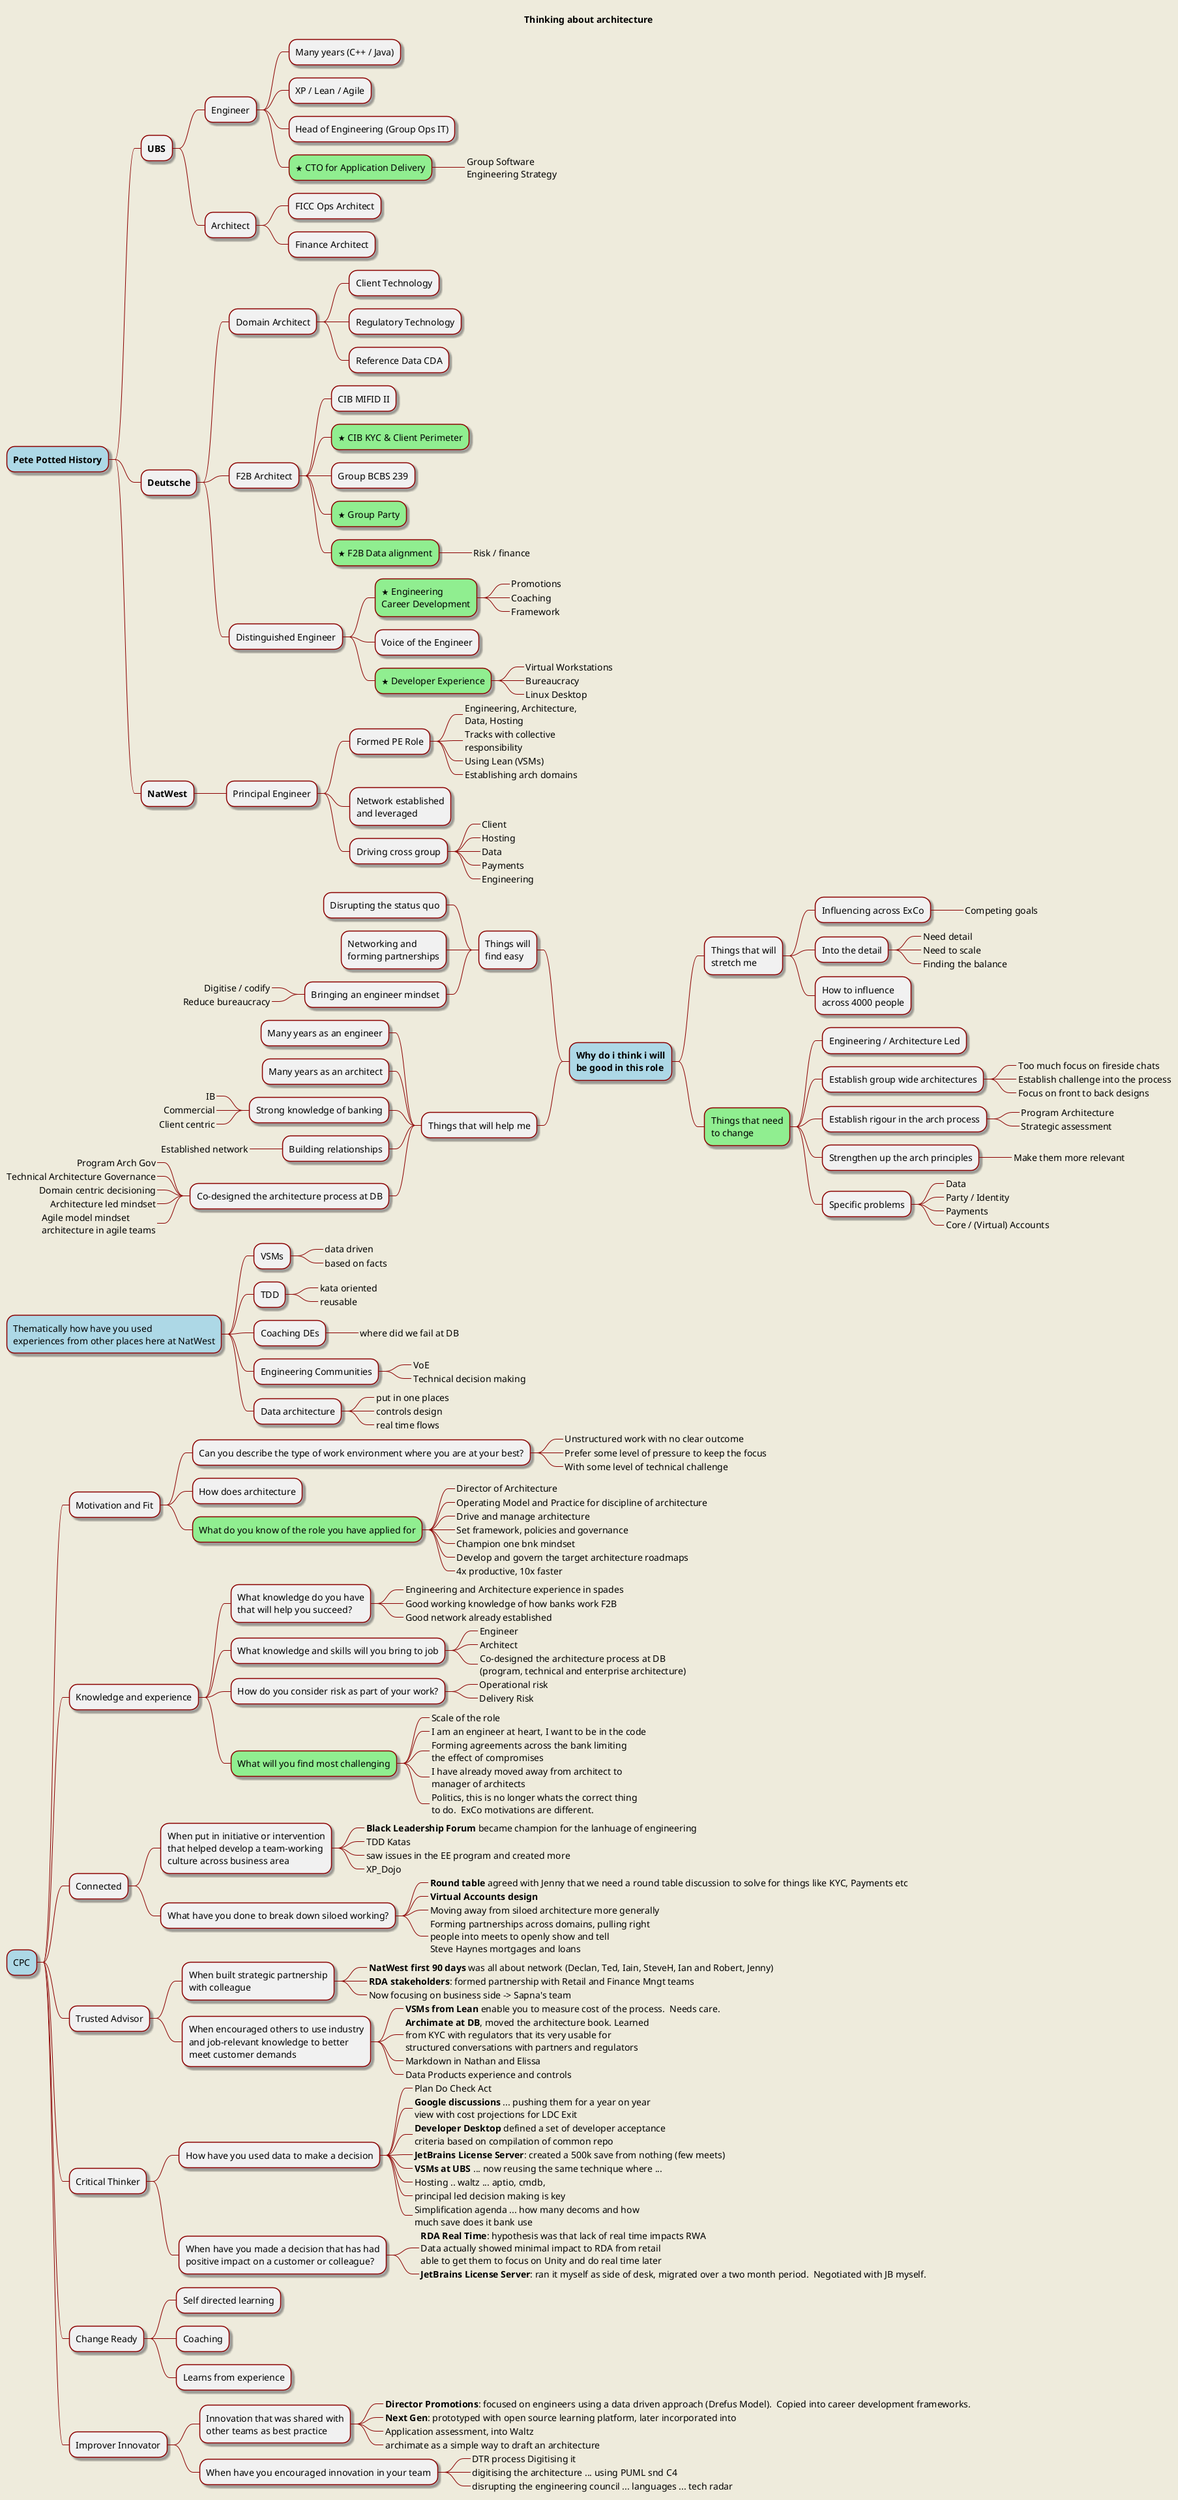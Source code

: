@startmindmap
title Thinking about architecture

skinparam shadowing true
skinparam backgroundColor #EEEBDC
skinparam ArrowColor black
skinparam noteBorderColor black

<style>
mindmapDiagram {
    LineColor darkred
}
</style>

*[#lightblue] <b>Pete Potted History</b>
    * <b>UBS</b>
        * Engineer
            * Many years (C++ / Java)
            * XP / Lean / Agile
            * Head of Engineering (Group Ops IT)
            *[#lightgreen] <&star> CTO for Application Delivery
                *_ Group Software\nEngineering Strategy
        * Architect
            * FICC Ops Architect
            * Finance Architect
    * <b>Deutsche</b>
        * Domain Architect
            * Client Technology
            * Regulatory Technology
            * Reference Data CDA
        * F2B Architect
            * CIB MIFID II
            *[#lightgreen] <&star> CIB KYC & Client Perimeter
            * Group BCBS 239
            *[#lightgreen] <&star> Group Party
            *[#lightgreen] <&star> F2B Data alignment
                *_ Risk / finance
        * Distinguished Engineer
            *[#lightgreen] <&star> Engineering\nCareer Development
                *_ Promotions
                *_ Coaching
                *_ Framework
            * Voice of the Engineer
            *[#lightgreen] <&star> Developer Experience
                *_ Virtual Workstations
                *_ Bureaucracy
                *_ Linux Desktop
    * <b>NatWest</b>
        * Principal Engineer
            * Formed PE Role
                *_ Engineering, Architecture,\nData, Hosting
                *_ Tracks with collective\nresponsibility
                *_ Using Lean (VSMs)
                *_ Establishing arch domains
            * Network established\nand leveraged
            * Driving cross group
                *_ Client
                *_ Hosting
                *_ Data
                *_ Payments
                *_ Engineering

*[#lightblue] <b>Why do i think i will</b>\n<b>be good in this role</b>
left side
    * Things will\nfind easy
        * Disrupting the status quo
        * Networking and\nforming partnerships
        * Bringing an engineer mindset
            *_ Digitise / codify
            *_ Reduce bureaucracy
    * Things that will help me
        * Many years as an engineer
        * Many years as an architect
        * Strong knowledge of banking
            *_ IB
            *_ Commercial
            *_ Client centric
        * Building relationships
            *_ Established network
        * Co-designed the architecture process at DB
            *_ Program Arch Gov
            *_ Technical Architecture Governance
            *_ Domain centric decisioning
            *_ Architecture led mindset
            *_ Agile model mindset\narchitecture in agile teams

right side
    * Things that will\nstretch me
        * Influencing across ExCo
            *_ Competing goals
        * Into the detail
            *_ Need detail
            *_ Need to scale
            *_ Finding the balance
        * How to influence\nacross 4000 people
    *[#lightgreen] Things that need\nto change
        * Engineering / Architecture Led
        * Establish group wide architectures
            *_ Too much focus on fireside chats
            *_ Establish challenge into the process
            *_ Focus on front to back designs
        * Establish rigour in the arch process
            *_ Program Architecture
            *_ Strategic assessment
        * Strengthen up the arch principles
            *_ Make them more relevant
        * Specific problems
            *_ Data
            *_ Party / Identity
            *_ Payments
            *_ Core / (Virtual) Accounts

*[#lightblue] Thematically how have you used\nexperiences from other places here at NatWest
    * VSMs
        *_ data driven
        *_ based on facts
    * TDD
        *_ kata oriented
        *_ reusable
    * Coaching DEs
        *_ where did we fail at DB
    * Engineering Communities
        *_ VoE
        *_ Technical decision making
    * Data architecture
        *_ put in one places
        *_ controls design
        *_ real time flows


*[#lightblue] CPC
    * Motivation and Fit
        * Can you describe the type of work environment where you are at your best?
            *_ Unstructured work with no clear outcome
            *_ Prefer some level of pressure to keep the focus
            *_ With some level of technical challenge
        * How does architecture
        *[#lightgreen] What do you know of the role you have applied for
            *_ Director of Architecture
            *_ Operating Model and Practice for discipline of architecture
            *_ Drive and manage architecture
            *_ Set framework, policies and governance
            *_ Champion one bnk mindset
            *_ Develop and govern the target architecture roadmaps
            *_ 4x productive, 10x faster
    * Knowledge and experience
        * What knowledge do you have\nthat will help you succeed?
            *_ Engineering and Architecture experience in spades
            *_ Good working knowledge of how banks work F2B
            *_ Good network already established
        * What knowledge and skills will you bring to job
            *_ Engineer
            *_ Architect
            *_ Co-designed the architecture process at DB\n(program, technical and enterprise architecture)
        * How do you consider risk as part of your work?
            *_ Operational risk
            *_ Delivery Risk
        *[#lightgreen] What will you find most challenging
            *_ Scale of the role
            *_ I am an engineer at heart, I want to be in the code
            *_ Forming agreements across the bank limiting\nthe effect of compromises
            *_ I have already moved away from architect to\nmanager of architects
            *_ Politics, this is no longer whats the correct thing\nto do.  ExCo motivations are different.
    * Connected
        * When put in initiative or intervention\nthat helped develop a team-working\nculture across business area
            *_ <b>Black Leadership Forum</b> became champion for the lanhuage of engineering
            *_ TDD Katas
            *_ saw issues in the EE program and created more
            *_ XP_Dojo
        * What have you done to break down siloed working?
            *_ <b>Round table</b> agreed with Jenny that we need a round table discussion to solve for things like KYC, Payments etc
            *_ <b>Virtual Accounts design</b>
            *_ Moving away from siloed architecture more generally
            *_ Forming partnerships across domains, pulling right\npeople into meets to openly show and tell\nSteve Haynes mortgages and loans
    * Trusted Advisor
        * When built strategic partnership\nwith colleague
            *_ <b>NatWest first 90 days</b> was all about network (Declan, Ted, Iain, SteveH, Ian and Robert, Jenny)
            *_ <b>RDA stakeholders</b>: formed partnership with Retail and Finance Mngt teams
            *_ Now focusing on business side -> Sapna's team
        * When encouraged others to use industry\nand job-relevant knowledge to better\nmeet customer demands
            *_ <b>VSMs from Lean</b> enable you to measure cost of the process.  Needs care.
            *_ <b>Archimate at DB</b>, moved the architecture book. Learned\nfrom KYC with regulators that its very usable for\nstructured conversations with partners and regulators
            *_ Markdown in Nathan and Elissa
            *_ Data Products experience and controls
    * Critical Thinker
        * How have you used data to make a decision
            *_ Plan Do Check Act
            *_ <b>Google discussions</B> ... pushing them for a year on year\nview with cost projections for LDC Exit
            *_ <b>Developer Desktop</b> defined a set of developer acceptance\ncriteria based on compilation of common repo
            *_ <b>JetBrains License Server</b>: created a 500k save from nothing (few meets)
            *_ <b>VSMs at UBS</b> ... now reusing the same technique where ...
            *_ Hosting .. waltz ... aptio, cmdb,
            *_ principal led decision making is key
            *_ Simplification agenda ... how many decoms and how\nmuch save does it bank use
        * When have you made a decision that has had\npositive impact on a customer or colleague?
            *_ <b>RDA Real Time</b>: hypothesis was that lack of real time impacts RWA\nData actually showed minimal impact to RDA from retail\nable to get them to focus on Unity and do real time later
            *_ <b>JetBrains License Server</b>: ran it myself as side of desk, migrated over a two month period.  Negotiated with JB myself.
    * Change Ready
        * Self directed learning
        * Coaching
        * Learns from experience
    * Improver Innovator
        * Innovation that was shared with\nother teams as best practice
            *_ <b>Director Promotions</b>: focused on engineers using a data driven approach (Drefus Model).  Copied into career development frameworks.
            *_ <b>Next Gen</b>: prototyped with open source learning platform, later incorporated into
            *_ Application assessment, into Waltz
            *_ archimate as a simple way to draft an architecture
        * When have you encouraged innovation in your team
            *_ DTR process Digitising it
            *_ digitising the architecture ... using PUML snd C4
            *_ disrupting the engineering council ... languages ... tech radar

@endmindmap